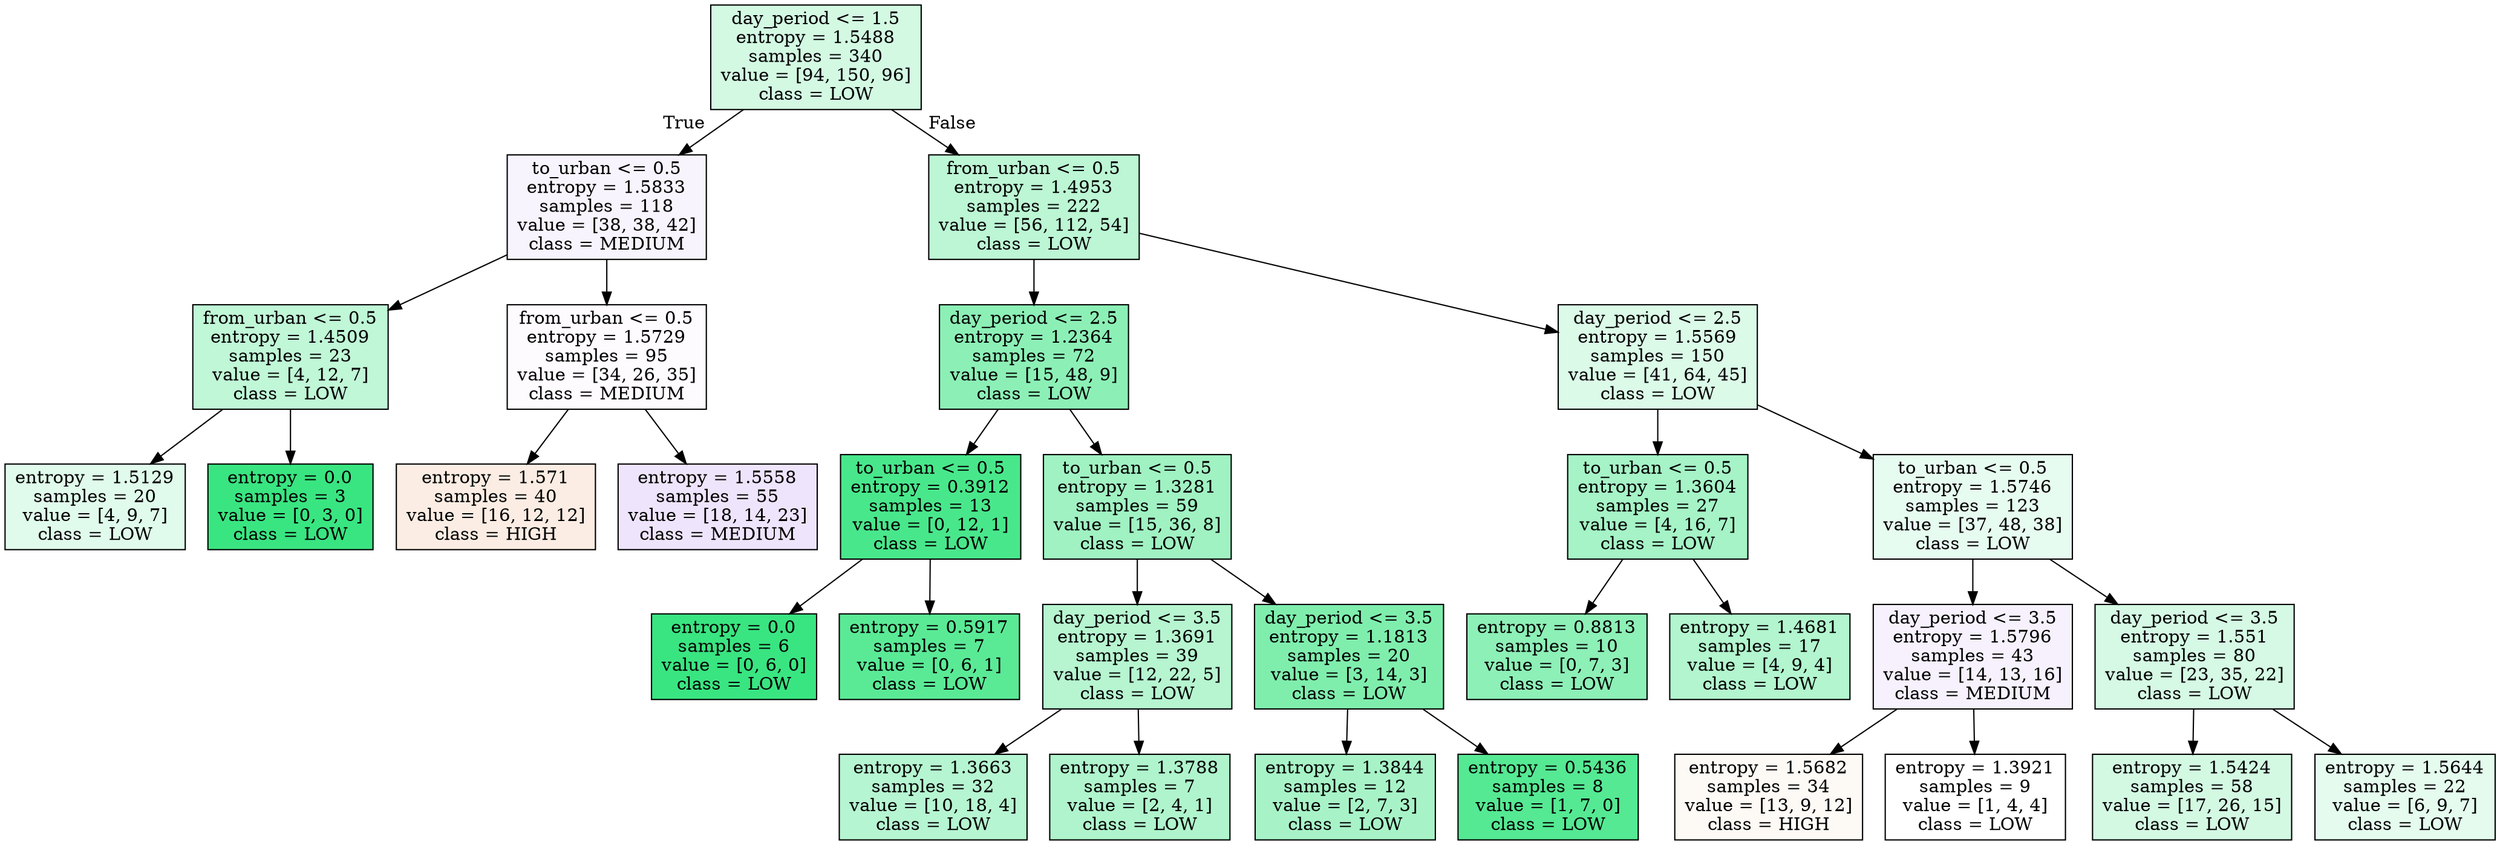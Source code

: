 digraph Tree {
node [shape=box, style="filled", color="black"] ;
0 [label="day_period <= 1.5\nentropy = 1.5488\nsamples = 340\nvalue = [94, 150, 96]\nclass = LOW", fillcolor="#39e58138"] ;
1 [label="to_urban <= 0.5\nentropy = 1.5833\nsamples = 118\nvalue = [38, 38, 42]\nclass = MEDIUM", fillcolor="#8139e50d"] ;
0 -> 1 [labeldistance=2.5, labelangle=45, headlabel="True"] ;
2 [label="from_urban <= 0.5\nentropy = 1.4509\nsamples = 23\nvalue = [4, 12, 7]\nclass = LOW", fillcolor="#39e58150"] ;
1 -> 2 ;
3 [label="entropy = 1.5129\nsamples = 20\nvalue = [4, 9, 7]\nclass = LOW", fillcolor="#39e58127"] ;
2 -> 3 ;
4 [label="entropy = 0.0\nsamples = 3\nvalue = [0, 3, 0]\nclass = LOW", fillcolor="#39e581ff"] ;
2 -> 4 ;
5 [label="from_urban <= 0.5\nentropy = 1.5729\nsamples = 95\nvalue = [34, 26, 35]\nclass = MEDIUM", fillcolor="#8139e504"] ;
1 -> 5 ;
6 [label="entropy = 1.571\nsamples = 40\nvalue = [16, 12, 12]\nclass = HIGH", fillcolor="#e5813924"] ;
5 -> 6 ;
7 [label="entropy = 1.5558\nsamples = 55\nvalue = [18, 14, 23]\nclass = MEDIUM", fillcolor="#8139e522"] ;
5 -> 7 ;
8 [label="from_urban <= 0.5\nentropy = 1.4953\nsamples = 222\nvalue = [56, 112, 54]\nclass = LOW", fillcolor="#39e58156"] ;
0 -> 8 [labeldistance=2.5, labelangle=-45, headlabel="False"] ;
9 [label="day_period <= 2.5\nentropy = 1.2364\nsamples = 72\nvalue = [15, 48, 9]\nclass = LOW", fillcolor="#39e58194"] ;
8 -> 9 ;
10 [label="to_urban <= 0.5\nentropy = 0.3912\nsamples = 13\nvalue = [0, 12, 1]\nclass = LOW", fillcolor="#39e581ea"] ;
9 -> 10 ;
11 [label="entropy = 0.0\nsamples = 6\nvalue = [0, 6, 0]\nclass = LOW", fillcolor="#39e581ff"] ;
10 -> 11 ;
12 [label="entropy = 0.5917\nsamples = 7\nvalue = [0, 6, 1]\nclass = LOW", fillcolor="#39e581d4"] ;
10 -> 12 ;
13 [label="to_urban <= 0.5\nentropy = 1.3281\nsamples = 59\nvalue = [15, 36, 8]\nclass = LOW", fillcolor="#39e5817a"] ;
9 -> 13 ;
14 [label="day_period <= 3.5\nentropy = 1.3691\nsamples = 39\nvalue = [12, 22, 5]\nclass = LOW", fillcolor="#39e5815e"] ;
13 -> 14 ;
15 [label="entropy = 1.3663\nsamples = 32\nvalue = [10, 18, 4]\nclass = LOW", fillcolor="#39e5815d"] ;
14 -> 15 ;
16 [label="entropy = 1.3788\nsamples = 7\nvalue = [2, 4, 1]\nclass = LOW", fillcolor="#39e58166"] ;
14 -> 16 ;
17 [label="day_period <= 3.5\nentropy = 1.1813\nsamples = 20\nvalue = [3, 14, 3]\nclass = LOW", fillcolor="#39e581a5"] ;
13 -> 17 ;
18 [label="entropy = 1.3844\nsamples = 12\nvalue = [2, 7, 3]\nclass = LOW", fillcolor="#39e58171"] ;
17 -> 18 ;
19 [label="entropy = 0.5436\nsamples = 8\nvalue = [1, 7, 0]\nclass = LOW", fillcolor="#39e581db"] ;
17 -> 19 ;
20 [label="day_period <= 2.5\nentropy = 1.5569\nsamples = 150\nvalue = [41, 64, 45]\nclass = LOW", fillcolor="#39e5812e"] ;
8 -> 20 ;
21 [label="to_urban <= 0.5\nentropy = 1.3604\nsamples = 27\nvalue = [4, 16, 7]\nclass = LOW", fillcolor="#39e58173"] ;
20 -> 21 ;
22 [label="entropy = 0.8813\nsamples = 10\nvalue = [0, 7, 3]\nclass = LOW", fillcolor="#39e58192"] ;
21 -> 22 ;
23 [label="entropy = 1.4681\nsamples = 17\nvalue = [4, 9, 4]\nclass = LOW", fillcolor="#39e58162"] ;
21 -> 23 ;
24 [label="to_urban <= 0.5\nentropy = 1.5746\nsamples = 123\nvalue = [37, 48, 38]\nclass = LOW", fillcolor="#39e5811e"] ;
20 -> 24 ;
25 [label="day_period <= 3.5\nentropy = 1.5796\nsamples = 43\nvalue = [14, 13, 16]\nclass = MEDIUM", fillcolor="#8139e512"] ;
24 -> 25 ;
26 [label="entropy = 1.5682\nsamples = 34\nvalue = [13, 9, 12]\nclass = HIGH", fillcolor="#e581390c"] ;
25 -> 26 ;
27 [label="entropy = 1.3921\nsamples = 9\nvalue = [1, 4, 4]\nclass = LOW", fillcolor="#39e58100"] ;
25 -> 27 ;
28 [label="day_period <= 3.5\nentropy = 1.551\nsamples = 80\nvalue = [23, 35, 22]\nclass = LOW", fillcolor="#39e58136"] ;
24 -> 28 ;
29 [label="entropy = 1.5424\nsamples = 58\nvalue = [17, 26, 15]\nclass = LOW", fillcolor="#39e58138"] ;
28 -> 29 ;
30 [label="entropy = 1.5644\nsamples = 22\nvalue = [6, 9, 7]\nclass = LOW", fillcolor="#39e58122"] ;
28 -> 30 ;
}